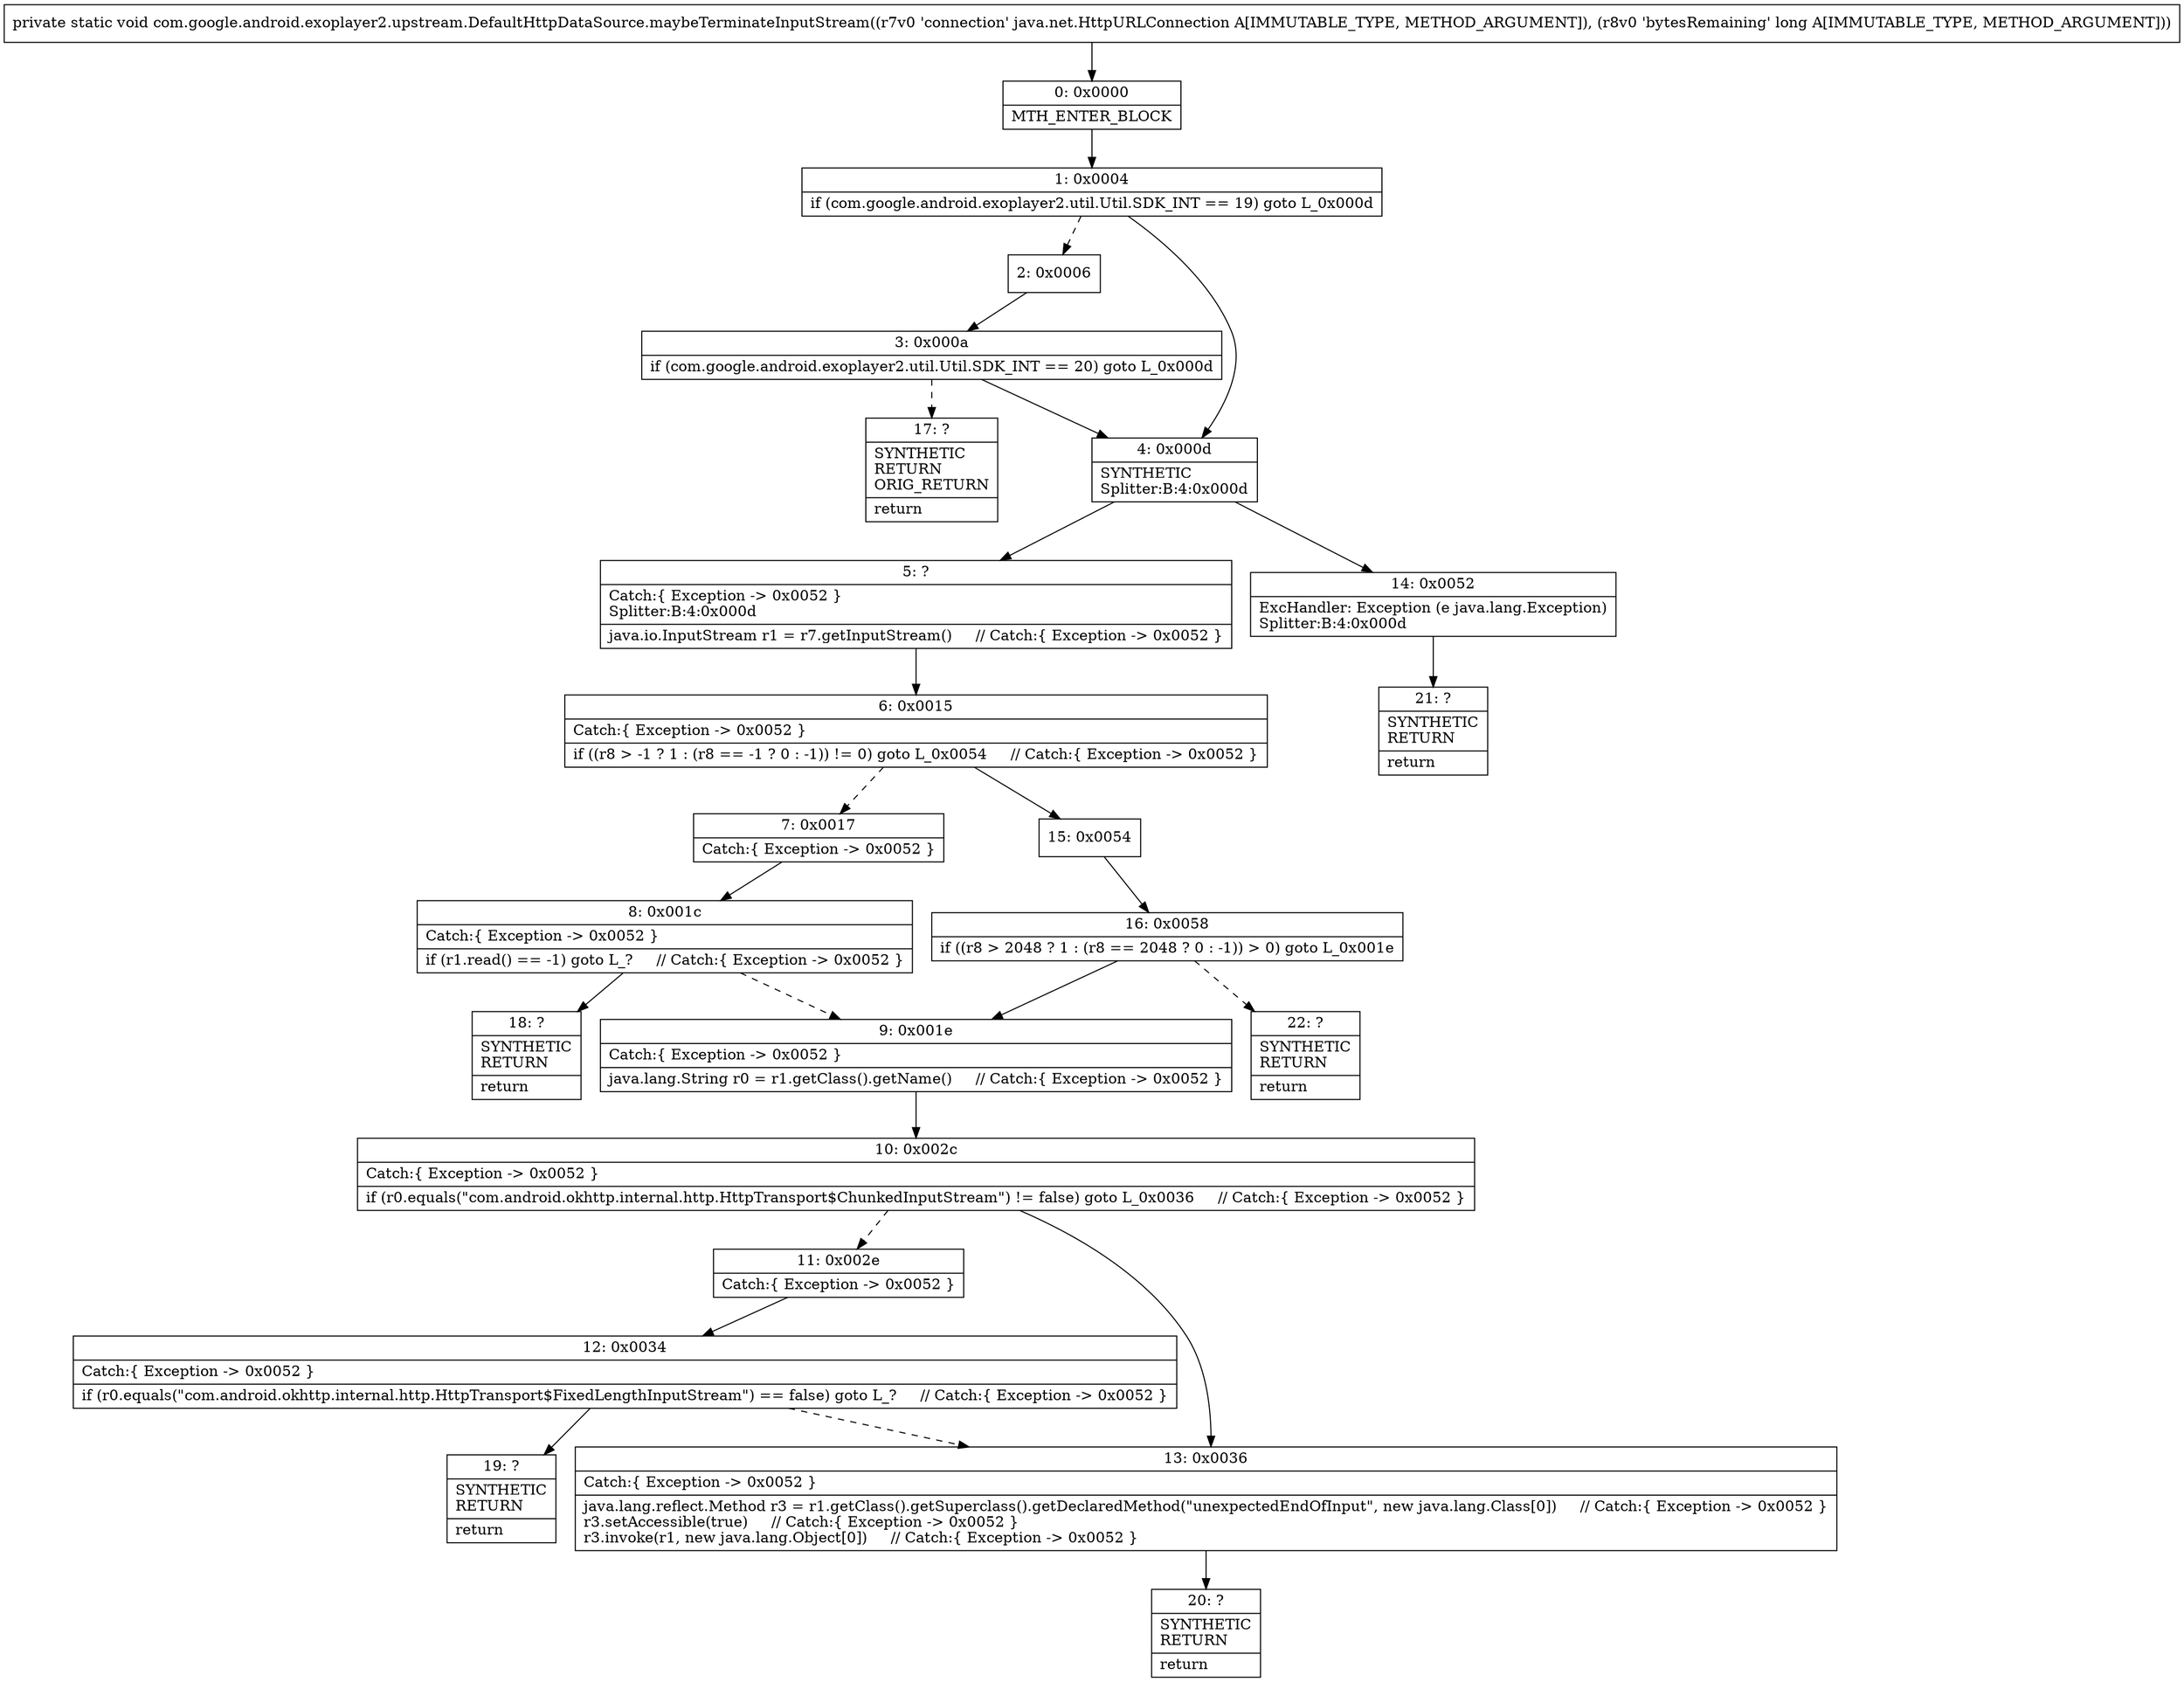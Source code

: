 digraph "CFG forcom.google.android.exoplayer2.upstream.DefaultHttpDataSource.maybeTerminateInputStream(Ljava\/net\/HttpURLConnection;J)V" {
Node_0 [shape=record,label="{0\:\ 0x0000|MTH_ENTER_BLOCK\l}"];
Node_1 [shape=record,label="{1\:\ 0x0004|if (com.google.android.exoplayer2.util.Util.SDK_INT == 19) goto L_0x000d\l}"];
Node_2 [shape=record,label="{2\:\ 0x0006}"];
Node_3 [shape=record,label="{3\:\ 0x000a|if (com.google.android.exoplayer2.util.Util.SDK_INT == 20) goto L_0x000d\l}"];
Node_4 [shape=record,label="{4\:\ 0x000d|SYNTHETIC\lSplitter:B:4:0x000d\l}"];
Node_5 [shape=record,label="{5\:\ ?|Catch:\{ Exception \-\> 0x0052 \}\lSplitter:B:4:0x000d\l|java.io.InputStream r1 = r7.getInputStream()     \/\/ Catch:\{ Exception \-\> 0x0052 \}\l}"];
Node_6 [shape=record,label="{6\:\ 0x0015|Catch:\{ Exception \-\> 0x0052 \}\l|if ((r8 \> \-1 ? 1 : (r8 == \-1 ? 0 : \-1)) != 0) goto L_0x0054     \/\/ Catch:\{ Exception \-\> 0x0052 \}\l}"];
Node_7 [shape=record,label="{7\:\ 0x0017|Catch:\{ Exception \-\> 0x0052 \}\l}"];
Node_8 [shape=record,label="{8\:\ 0x001c|Catch:\{ Exception \-\> 0x0052 \}\l|if (r1.read() == \-1) goto L_?     \/\/ Catch:\{ Exception \-\> 0x0052 \}\l}"];
Node_9 [shape=record,label="{9\:\ 0x001e|Catch:\{ Exception \-\> 0x0052 \}\l|java.lang.String r0 = r1.getClass().getName()     \/\/ Catch:\{ Exception \-\> 0x0052 \}\l}"];
Node_10 [shape=record,label="{10\:\ 0x002c|Catch:\{ Exception \-\> 0x0052 \}\l|if (r0.equals(\"com.android.okhttp.internal.http.HttpTransport$ChunkedInputStream\") != false) goto L_0x0036     \/\/ Catch:\{ Exception \-\> 0x0052 \}\l}"];
Node_11 [shape=record,label="{11\:\ 0x002e|Catch:\{ Exception \-\> 0x0052 \}\l}"];
Node_12 [shape=record,label="{12\:\ 0x0034|Catch:\{ Exception \-\> 0x0052 \}\l|if (r0.equals(\"com.android.okhttp.internal.http.HttpTransport$FixedLengthInputStream\") == false) goto L_?     \/\/ Catch:\{ Exception \-\> 0x0052 \}\l}"];
Node_13 [shape=record,label="{13\:\ 0x0036|Catch:\{ Exception \-\> 0x0052 \}\l|java.lang.reflect.Method r3 = r1.getClass().getSuperclass().getDeclaredMethod(\"unexpectedEndOfInput\", new java.lang.Class[0])     \/\/ Catch:\{ Exception \-\> 0x0052 \}\lr3.setAccessible(true)     \/\/ Catch:\{ Exception \-\> 0x0052 \}\lr3.invoke(r1, new java.lang.Object[0])     \/\/ Catch:\{ Exception \-\> 0x0052 \}\l}"];
Node_14 [shape=record,label="{14\:\ 0x0052|ExcHandler: Exception (e java.lang.Exception)\lSplitter:B:4:0x000d\l}"];
Node_15 [shape=record,label="{15\:\ 0x0054}"];
Node_16 [shape=record,label="{16\:\ 0x0058|if ((r8 \> 2048 ? 1 : (r8 == 2048 ? 0 : \-1)) \> 0) goto L_0x001e\l}"];
Node_17 [shape=record,label="{17\:\ ?|SYNTHETIC\lRETURN\lORIG_RETURN\l|return\l}"];
Node_18 [shape=record,label="{18\:\ ?|SYNTHETIC\lRETURN\l|return\l}"];
Node_19 [shape=record,label="{19\:\ ?|SYNTHETIC\lRETURN\l|return\l}"];
Node_20 [shape=record,label="{20\:\ ?|SYNTHETIC\lRETURN\l|return\l}"];
Node_21 [shape=record,label="{21\:\ ?|SYNTHETIC\lRETURN\l|return\l}"];
Node_22 [shape=record,label="{22\:\ ?|SYNTHETIC\lRETURN\l|return\l}"];
MethodNode[shape=record,label="{private static void com.google.android.exoplayer2.upstream.DefaultHttpDataSource.maybeTerminateInputStream((r7v0 'connection' java.net.HttpURLConnection A[IMMUTABLE_TYPE, METHOD_ARGUMENT]), (r8v0 'bytesRemaining' long A[IMMUTABLE_TYPE, METHOD_ARGUMENT])) }"];
MethodNode -> Node_0;
Node_0 -> Node_1;
Node_1 -> Node_2[style=dashed];
Node_1 -> Node_4;
Node_2 -> Node_3;
Node_3 -> Node_4;
Node_3 -> Node_17[style=dashed];
Node_4 -> Node_5;
Node_4 -> Node_14;
Node_5 -> Node_6;
Node_6 -> Node_7[style=dashed];
Node_6 -> Node_15;
Node_7 -> Node_8;
Node_8 -> Node_9[style=dashed];
Node_8 -> Node_18;
Node_9 -> Node_10;
Node_10 -> Node_11[style=dashed];
Node_10 -> Node_13;
Node_11 -> Node_12;
Node_12 -> Node_13[style=dashed];
Node_12 -> Node_19;
Node_13 -> Node_20;
Node_14 -> Node_21;
Node_15 -> Node_16;
Node_16 -> Node_9;
Node_16 -> Node_22[style=dashed];
}

